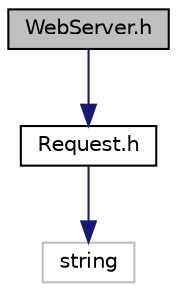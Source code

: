 digraph "WebServer.h"
{
 // LATEX_PDF_SIZE
  edge [fontname="Helvetica",fontsize="10",labelfontname="Helvetica",labelfontsize="10"];
  node [fontname="Helvetica",fontsize="10",shape=record];
  Node1 [label="WebServer.h",height=0.2,width=0.4,color="black", fillcolor="grey75", style="filled", fontcolor="black",tooltip="Defines the WebServer class that represents a web server."];
  Node1 -> Node2 [color="midnightblue",fontsize="10",style="solid",fontname="Helvetica"];
  Node2 [label="Request.h",height=0.2,width=0.4,color="black", fillcolor="white", style="filled",URL="$Request_8h.html",tooltip="Defines the Request class that represents a web request."];
  Node2 -> Node3 [color="midnightblue",fontsize="10",style="solid",fontname="Helvetica"];
  Node3 [label="string",height=0.2,width=0.4,color="grey75", fillcolor="white", style="filled",tooltip=" "];
}
